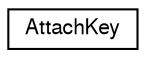 digraph "Graphical Class Hierarchy"
{
  edge [fontname="FreeSans",fontsize="10",labelfontname="FreeSans",labelfontsize="10"];
  node [fontname="FreeSans",fontsize="10",shape=record];
  rankdir="LR";
  Node0 [label="AttachKey",height=0.2,width=0.4,color="black", fillcolor="white", style="filled",URL="$structAttachKey.html"];
}
